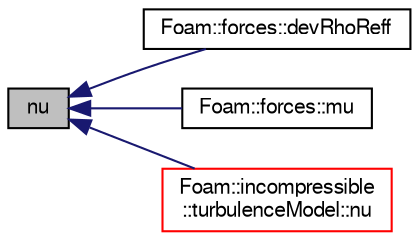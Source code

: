 digraph "nu"
{
  bgcolor="transparent";
  edge [fontname="FreeSans",fontsize="10",labelfontname="FreeSans",labelfontsize="10"];
  node [fontname="FreeSans",fontsize="10",shape=record];
  rankdir="LR";
  Node7 [label="nu",height=0.2,width=0.4,color="black", fillcolor="grey75", style="filled", fontcolor="black"];
  Node7 -> Node8 [dir="back",color="midnightblue",fontsize="10",style="solid",fontname="FreeSans"];
  Node8 [label="Foam::forces::devRhoReff",height=0.2,width=0.4,color="black",URL="$a28830.html#aedf05483d3f92845e23b6dae794b8712",tooltip="Return the effective viscous stress (laminar + turbulent). "];
  Node7 -> Node9 [dir="back",color="midnightblue",fontsize="10",style="solid",fontname="FreeSans"];
  Node9 [label="Foam::forces::mu",height=0.2,width=0.4,color="black",URL="$a28830.html#a61af64ec81cce6c587b942b6403ea7c6",tooltip="Dynamic viscosity field. "];
  Node7 -> Node10 [dir="back",color="midnightblue",fontsize="10",style="solid",fontname="FreeSans"];
  Node10 [label="Foam::incompressible\l::turbulenceModel::nu",height=0.2,width=0.4,color="red",URL="$a31102.html#aa739f3daeda1884fecc84f2b36a24021",tooltip="Return the laminar viscosity. "];
}
